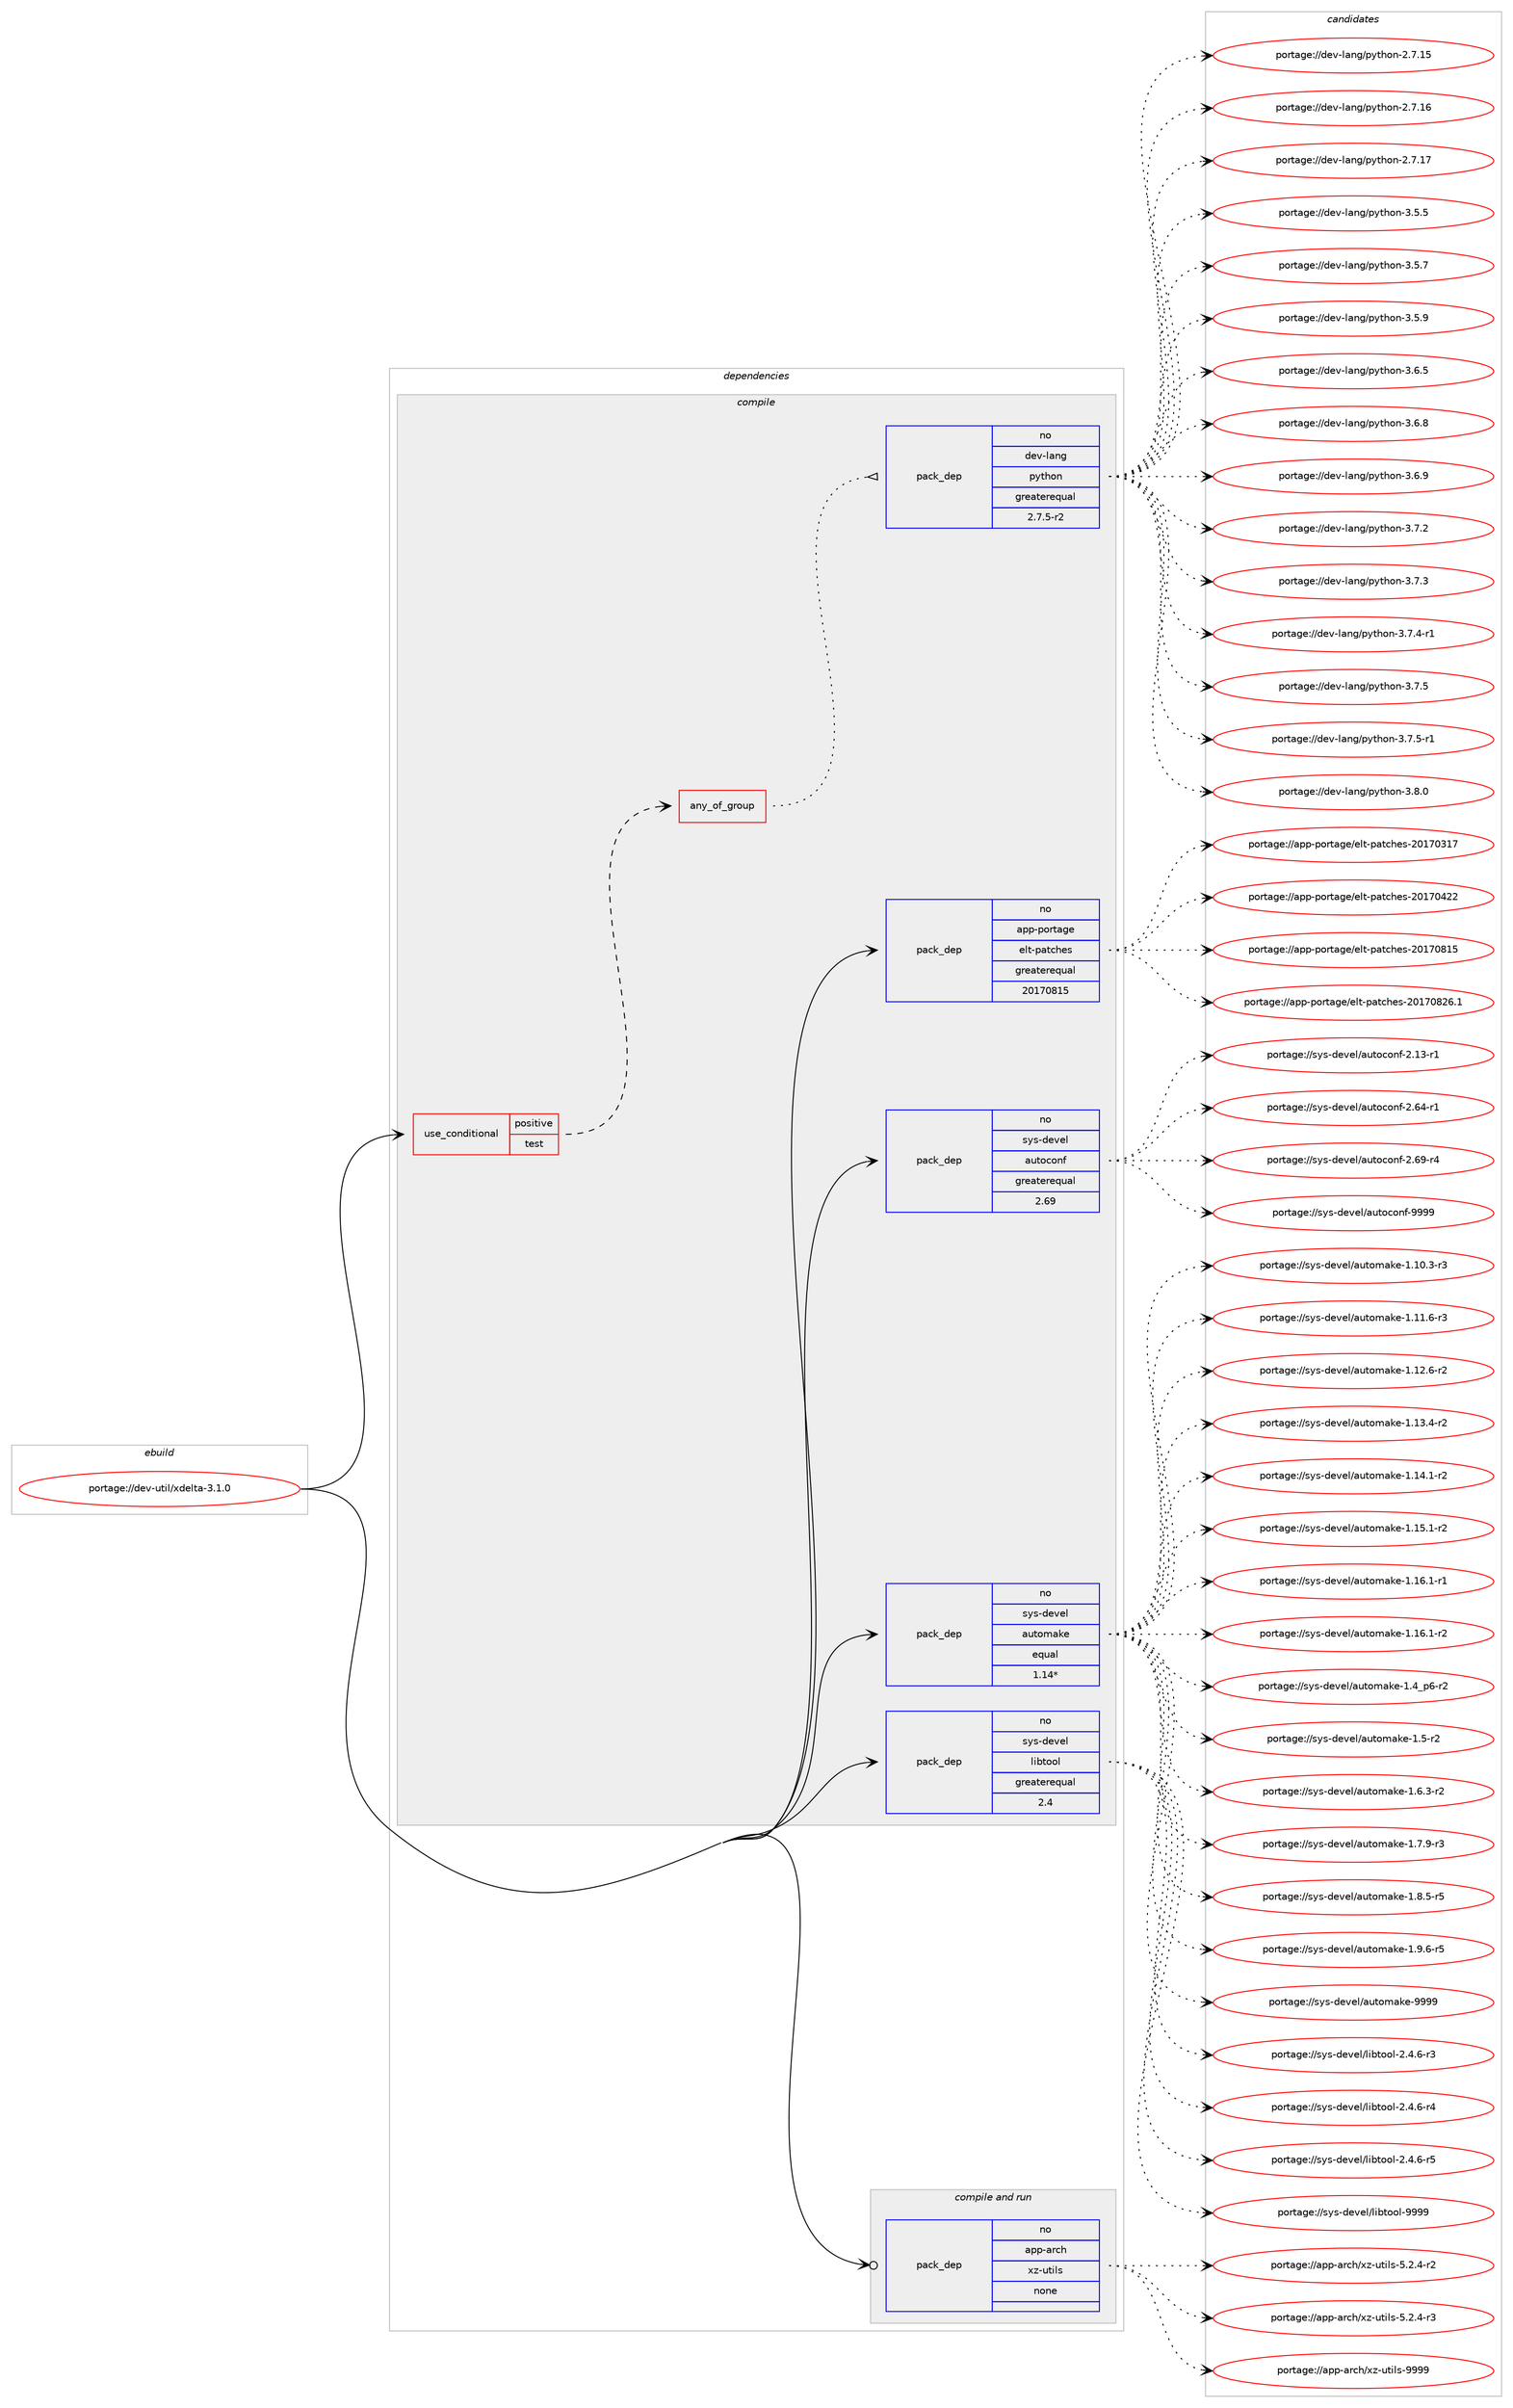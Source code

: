 digraph prolog {

# *************
# Graph options
# *************

newrank=true;
concentrate=true;
compound=true;
graph [rankdir=LR,fontname=Helvetica,fontsize=10,ranksep=1.5];#, ranksep=2.5, nodesep=0.2];
edge  [arrowhead=vee];
node  [fontname=Helvetica,fontsize=10];

# **********
# The ebuild
# **********

subgraph cluster_leftcol {
color=gray;
rank=same;
label=<<i>ebuild</i>>;
id [label="portage://dev-util/xdelta-3.1.0", color=red, width=4, href="../dev-util/xdelta-3.1.0.svg"];
}

# ****************
# The dependencies
# ****************

subgraph cluster_midcol {
color=gray;
label=<<i>dependencies</i>>;
subgraph cluster_compile {
fillcolor="#eeeeee";
style=filled;
label=<<i>compile</i>>;
subgraph cond71976 {
dependency266073 [label=<<TABLE BORDER="0" CELLBORDER="1" CELLSPACING="0" CELLPADDING="4"><TR><TD ROWSPAN="3" CELLPADDING="10">use_conditional</TD></TR><TR><TD>positive</TD></TR><TR><TD>test</TD></TR></TABLE>>, shape=none, color=red];
subgraph any3654 {
dependency266074 [label=<<TABLE BORDER="0" CELLBORDER="1" CELLSPACING="0" CELLPADDING="4"><TR><TD CELLPADDING="10">any_of_group</TD></TR></TABLE>>, shape=none, color=red];subgraph pack190369 {
dependency266075 [label=<<TABLE BORDER="0" CELLBORDER="1" CELLSPACING="0" CELLPADDING="4" WIDTH="220"><TR><TD ROWSPAN="6" CELLPADDING="30">pack_dep</TD></TR><TR><TD WIDTH="110">no</TD></TR><TR><TD>dev-lang</TD></TR><TR><TD>python</TD></TR><TR><TD>greaterequal</TD></TR><TR><TD>2.7.5-r2</TD></TR></TABLE>>, shape=none, color=blue];
}
dependency266074:e -> dependency266075:w [weight=20,style="dotted",arrowhead="oinv"];
}
dependency266073:e -> dependency266074:w [weight=20,style="dashed",arrowhead="vee"];
}
id:e -> dependency266073:w [weight=20,style="solid",arrowhead="vee"];
subgraph pack190370 {
dependency266076 [label=<<TABLE BORDER="0" CELLBORDER="1" CELLSPACING="0" CELLPADDING="4" WIDTH="220"><TR><TD ROWSPAN="6" CELLPADDING="30">pack_dep</TD></TR><TR><TD WIDTH="110">no</TD></TR><TR><TD>app-portage</TD></TR><TR><TD>elt-patches</TD></TR><TR><TD>greaterequal</TD></TR><TR><TD>20170815</TD></TR></TABLE>>, shape=none, color=blue];
}
id:e -> dependency266076:w [weight=20,style="solid",arrowhead="vee"];
subgraph pack190371 {
dependency266077 [label=<<TABLE BORDER="0" CELLBORDER="1" CELLSPACING="0" CELLPADDING="4" WIDTH="220"><TR><TD ROWSPAN="6" CELLPADDING="30">pack_dep</TD></TR><TR><TD WIDTH="110">no</TD></TR><TR><TD>sys-devel</TD></TR><TR><TD>autoconf</TD></TR><TR><TD>greaterequal</TD></TR><TR><TD>2.69</TD></TR></TABLE>>, shape=none, color=blue];
}
id:e -> dependency266077:w [weight=20,style="solid",arrowhead="vee"];
subgraph pack190372 {
dependency266078 [label=<<TABLE BORDER="0" CELLBORDER="1" CELLSPACING="0" CELLPADDING="4" WIDTH="220"><TR><TD ROWSPAN="6" CELLPADDING="30">pack_dep</TD></TR><TR><TD WIDTH="110">no</TD></TR><TR><TD>sys-devel</TD></TR><TR><TD>automake</TD></TR><TR><TD>equal</TD></TR><TR><TD>1.14*</TD></TR></TABLE>>, shape=none, color=blue];
}
id:e -> dependency266078:w [weight=20,style="solid",arrowhead="vee"];
subgraph pack190373 {
dependency266079 [label=<<TABLE BORDER="0" CELLBORDER="1" CELLSPACING="0" CELLPADDING="4" WIDTH="220"><TR><TD ROWSPAN="6" CELLPADDING="30">pack_dep</TD></TR><TR><TD WIDTH="110">no</TD></TR><TR><TD>sys-devel</TD></TR><TR><TD>libtool</TD></TR><TR><TD>greaterequal</TD></TR><TR><TD>2.4</TD></TR></TABLE>>, shape=none, color=blue];
}
id:e -> dependency266079:w [weight=20,style="solid",arrowhead="vee"];
}
subgraph cluster_compileandrun {
fillcolor="#eeeeee";
style=filled;
label=<<i>compile and run</i>>;
subgraph pack190374 {
dependency266080 [label=<<TABLE BORDER="0" CELLBORDER="1" CELLSPACING="0" CELLPADDING="4" WIDTH="220"><TR><TD ROWSPAN="6" CELLPADDING="30">pack_dep</TD></TR><TR><TD WIDTH="110">no</TD></TR><TR><TD>app-arch</TD></TR><TR><TD>xz-utils</TD></TR><TR><TD>none</TD></TR><TR><TD></TD></TR></TABLE>>, shape=none, color=blue];
}
id:e -> dependency266080:w [weight=20,style="solid",arrowhead="odotvee"];
}
subgraph cluster_run {
fillcolor="#eeeeee";
style=filled;
label=<<i>run</i>>;
}
}

# **************
# The candidates
# **************

subgraph cluster_choices {
rank=same;
color=gray;
label=<<i>candidates</i>>;

subgraph choice190369 {
color=black;
nodesep=1;
choiceportage10010111845108971101034711212111610411111045504655464953 [label="portage://dev-lang/python-2.7.15", color=red, width=4,href="../dev-lang/python-2.7.15.svg"];
choiceportage10010111845108971101034711212111610411111045504655464954 [label="portage://dev-lang/python-2.7.16", color=red, width=4,href="../dev-lang/python-2.7.16.svg"];
choiceportage10010111845108971101034711212111610411111045504655464955 [label="portage://dev-lang/python-2.7.17", color=red, width=4,href="../dev-lang/python-2.7.17.svg"];
choiceportage100101118451089711010347112121116104111110455146534653 [label="portage://dev-lang/python-3.5.5", color=red, width=4,href="../dev-lang/python-3.5.5.svg"];
choiceportage100101118451089711010347112121116104111110455146534655 [label="portage://dev-lang/python-3.5.7", color=red, width=4,href="../dev-lang/python-3.5.7.svg"];
choiceportage100101118451089711010347112121116104111110455146534657 [label="portage://dev-lang/python-3.5.9", color=red, width=4,href="../dev-lang/python-3.5.9.svg"];
choiceportage100101118451089711010347112121116104111110455146544653 [label="portage://dev-lang/python-3.6.5", color=red, width=4,href="../dev-lang/python-3.6.5.svg"];
choiceportage100101118451089711010347112121116104111110455146544656 [label="portage://dev-lang/python-3.6.8", color=red, width=4,href="../dev-lang/python-3.6.8.svg"];
choiceportage100101118451089711010347112121116104111110455146544657 [label="portage://dev-lang/python-3.6.9", color=red, width=4,href="../dev-lang/python-3.6.9.svg"];
choiceportage100101118451089711010347112121116104111110455146554650 [label="portage://dev-lang/python-3.7.2", color=red, width=4,href="../dev-lang/python-3.7.2.svg"];
choiceportage100101118451089711010347112121116104111110455146554651 [label="portage://dev-lang/python-3.7.3", color=red, width=4,href="../dev-lang/python-3.7.3.svg"];
choiceportage1001011184510897110103471121211161041111104551465546524511449 [label="portage://dev-lang/python-3.7.4-r1", color=red, width=4,href="../dev-lang/python-3.7.4-r1.svg"];
choiceportage100101118451089711010347112121116104111110455146554653 [label="portage://dev-lang/python-3.7.5", color=red, width=4,href="../dev-lang/python-3.7.5.svg"];
choiceportage1001011184510897110103471121211161041111104551465546534511449 [label="portage://dev-lang/python-3.7.5-r1", color=red, width=4,href="../dev-lang/python-3.7.5-r1.svg"];
choiceportage100101118451089711010347112121116104111110455146564648 [label="portage://dev-lang/python-3.8.0", color=red, width=4,href="../dev-lang/python-3.8.0.svg"];
dependency266075:e -> choiceportage10010111845108971101034711212111610411111045504655464953:w [style=dotted,weight="100"];
dependency266075:e -> choiceportage10010111845108971101034711212111610411111045504655464954:w [style=dotted,weight="100"];
dependency266075:e -> choiceportage10010111845108971101034711212111610411111045504655464955:w [style=dotted,weight="100"];
dependency266075:e -> choiceportage100101118451089711010347112121116104111110455146534653:w [style=dotted,weight="100"];
dependency266075:e -> choiceportage100101118451089711010347112121116104111110455146534655:w [style=dotted,weight="100"];
dependency266075:e -> choiceportage100101118451089711010347112121116104111110455146534657:w [style=dotted,weight="100"];
dependency266075:e -> choiceportage100101118451089711010347112121116104111110455146544653:w [style=dotted,weight="100"];
dependency266075:e -> choiceportage100101118451089711010347112121116104111110455146544656:w [style=dotted,weight="100"];
dependency266075:e -> choiceportage100101118451089711010347112121116104111110455146544657:w [style=dotted,weight="100"];
dependency266075:e -> choiceportage100101118451089711010347112121116104111110455146554650:w [style=dotted,weight="100"];
dependency266075:e -> choiceportage100101118451089711010347112121116104111110455146554651:w [style=dotted,weight="100"];
dependency266075:e -> choiceportage1001011184510897110103471121211161041111104551465546524511449:w [style=dotted,weight="100"];
dependency266075:e -> choiceportage100101118451089711010347112121116104111110455146554653:w [style=dotted,weight="100"];
dependency266075:e -> choiceportage1001011184510897110103471121211161041111104551465546534511449:w [style=dotted,weight="100"];
dependency266075:e -> choiceportage100101118451089711010347112121116104111110455146564648:w [style=dotted,weight="100"];
}
subgraph choice190370 {
color=black;
nodesep=1;
choiceportage97112112451121111141169710310147101108116451129711699104101115455048495548514955 [label="portage://app-portage/elt-patches-20170317", color=red, width=4,href="../app-portage/elt-patches-20170317.svg"];
choiceportage97112112451121111141169710310147101108116451129711699104101115455048495548525050 [label="portage://app-portage/elt-patches-20170422", color=red, width=4,href="../app-portage/elt-patches-20170422.svg"];
choiceportage97112112451121111141169710310147101108116451129711699104101115455048495548564953 [label="portage://app-portage/elt-patches-20170815", color=red, width=4,href="../app-portage/elt-patches-20170815.svg"];
choiceportage971121124511211111411697103101471011081164511297116991041011154550484955485650544649 [label="portage://app-portage/elt-patches-20170826.1", color=red, width=4,href="../app-portage/elt-patches-20170826.1.svg"];
dependency266076:e -> choiceportage97112112451121111141169710310147101108116451129711699104101115455048495548514955:w [style=dotted,weight="100"];
dependency266076:e -> choiceportage97112112451121111141169710310147101108116451129711699104101115455048495548525050:w [style=dotted,weight="100"];
dependency266076:e -> choiceportage97112112451121111141169710310147101108116451129711699104101115455048495548564953:w [style=dotted,weight="100"];
dependency266076:e -> choiceportage971121124511211111411697103101471011081164511297116991041011154550484955485650544649:w [style=dotted,weight="100"];
}
subgraph choice190371 {
color=black;
nodesep=1;
choiceportage1151211154510010111810110847971171161119911111010245504649514511449 [label="portage://sys-devel/autoconf-2.13-r1", color=red, width=4,href="../sys-devel/autoconf-2.13-r1.svg"];
choiceportage1151211154510010111810110847971171161119911111010245504654524511449 [label="portage://sys-devel/autoconf-2.64-r1", color=red, width=4,href="../sys-devel/autoconf-2.64-r1.svg"];
choiceportage1151211154510010111810110847971171161119911111010245504654574511452 [label="portage://sys-devel/autoconf-2.69-r4", color=red, width=4,href="../sys-devel/autoconf-2.69-r4.svg"];
choiceportage115121115451001011181011084797117116111991111101024557575757 [label="portage://sys-devel/autoconf-9999", color=red, width=4,href="../sys-devel/autoconf-9999.svg"];
dependency266077:e -> choiceportage1151211154510010111810110847971171161119911111010245504649514511449:w [style=dotted,weight="100"];
dependency266077:e -> choiceportage1151211154510010111810110847971171161119911111010245504654524511449:w [style=dotted,weight="100"];
dependency266077:e -> choiceportage1151211154510010111810110847971171161119911111010245504654574511452:w [style=dotted,weight="100"];
dependency266077:e -> choiceportage115121115451001011181011084797117116111991111101024557575757:w [style=dotted,weight="100"];
}
subgraph choice190372 {
color=black;
nodesep=1;
choiceportage11512111545100101118101108479711711611110997107101454946494846514511451 [label="portage://sys-devel/automake-1.10.3-r3", color=red, width=4,href="../sys-devel/automake-1.10.3-r3.svg"];
choiceportage11512111545100101118101108479711711611110997107101454946494946544511451 [label="portage://sys-devel/automake-1.11.6-r3", color=red, width=4,href="../sys-devel/automake-1.11.6-r3.svg"];
choiceportage11512111545100101118101108479711711611110997107101454946495046544511450 [label="portage://sys-devel/automake-1.12.6-r2", color=red, width=4,href="../sys-devel/automake-1.12.6-r2.svg"];
choiceportage11512111545100101118101108479711711611110997107101454946495146524511450 [label="portage://sys-devel/automake-1.13.4-r2", color=red, width=4,href="../sys-devel/automake-1.13.4-r2.svg"];
choiceportage11512111545100101118101108479711711611110997107101454946495246494511450 [label="portage://sys-devel/automake-1.14.1-r2", color=red, width=4,href="../sys-devel/automake-1.14.1-r2.svg"];
choiceportage11512111545100101118101108479711711611110997107101454946495346494511450 [label="portage://sys-devel/automake-1.15.1-r2", color=red, width=4,href="../sys-devel/automake-1.15.1-r2.svg"];
choiceportage11512111545100101118101108479711711611110997107101454946495446494511449 [label="portage://sys-devel/automake-1.16.1-r1", color=red, width=4,href="../sys-devel/automake-1.16.1-r1.svg"];
choiceportage11512111545100101118101108479711711611110997107101454946495446494511450 [label="portage://sys-devel/automake-1.16.1-r2", color=red, width=4,href="../sys-devel/automake-1.16.1-r2.svg"];
choiceportage115121115451001011181011084797117116111109971071014549465295112544511450 [label="portage://sys-devel/automake-1.4_p6-r2", color=red, width=4,href="../sys-devel/automake-1.4_p6-r2.svg"];
choiceportage11512111545100101118101108479711711611110997107101454946534511450 [label="portage://sys-devel/automake-1.5-r2", color=red, width=4,href="../sys-devel/automake-1.5-r2.svg"];
choiceportage115121115451001011181011084797117116111109971071014549465446514511450 [label="portage://sys-devel/automake-1.6.3-r2", color=red, width=4,href="../sys-devel/automake-1.6.3-r2.svg"];
choiceportage115121115451001011181011084797117116111109971071014549465546574511451 [label="portage://sys-devel/automake-1.7.9-r3", color=red, width=4,href="../sys-devel/automake-1.7.9-r3.svg"];
choiceportage115121115451001011181011084797117116111109971071014549465646534511453 [label="portage://sys-devel/automake-1.8.5-r5", color=red, width=4,href="../sys-devel/automake-1.8.5-r5.svg"];
choiceportage115121115451001011181011084797117116111109971071014549465746544511453 [label="portage://sys-devel/automake-1.9.6-r5", color=red, width=4,href="../sys-devel/automake-1.9.6-r5.svg"];
choiceportage115121115451001011181011084797117116111109971071014557575757 [label="portage://sys-devel/automake-9999", color=red, width=4,href="../sys-devel/automake-9999.svg"];
dependency266078:e -> choiceportage11512111545100101118101108479711711611110997107101454946494846514511451:w [style=dotted,weight="100"];
dependency266078:e -> choiceportage11512111545100101118101108479711711611110997107101454946494946544511451:w [style=dotted,weight="100"];
dependency266078:e -> choiceportage11512111545100101118101108479711711611110997107101454946495046544511450:w [style=dotted,weight="100"];
dependency266078:e -> choiceportage11512111545100101118101108479711711611110997107101454946495146524511450:w [style=dotted,weight="100"];
dependency266078:e -> choiceportage11512111545100101118101108479711711611110997107101454946495246494511450:w [style=dotted,weight="100"];
dependency266078:e -> choiceportage11512111545100101118101108479711711611110997107101454946495346494511450:w [style=dotted,weight="100"];
dependency266078:e -> choiceportage11512111545100101118101108479711711611110997107101454946495446494511449:w [style=dotted,weight="100"];
dependency266078:e -> choiceportage11512111545100101118101108479711711611110997107101454946495446494511450:w [style=dotted,weight="100"];
dependency266078:e -> choiceportage115121115451001011181011084797117116111109971071014549465295112544511450:w [style=dotted,weight="100"];
dependency266078:e -> choiceportage11512111545100101118101108479711711611110997107101454946534511450:w [style=dotted,weight="100"];
dependency266078:e -> choiceportage115121115451001011181011084797117116111109971071014549465446514511450:w [style=dotted,weight="100"];
dependency266078:e -> choiceportage115121115451001011181011084797117116111109971071014549465546574511451:w [style=dotted,weight="100"];
dependency266078:e -> choiceportage115121115451001011181011084797117116111109971071014549465646534511453:w [style=dotted,weight="100"];
dependency266078:e -> choiceportage115121115451001011181011084797117116111109971071014549465746544511453:w [style=dotted,weight="100"];
dependency266078:e -> choiceportage115121115451001011181011084797117116111109971071014557575757:w [style=dotted,weight="100"];
}
subgraph choice190373 {
color=black;
nodesep=1;
choiceportage1151211154510010111810110847108105981161111111084550465246544511451 [label="portage://sys-devel/libtool-2.4.6-r3", color=red, width=4,href="../sys-devel/libtool-2.4.6-r3.svg"];
choiceportage1151211154510010111810110847108105981161111111084550465246544511452 [label="portage://sys-devel/libtool-2.4.6-r4", color=red, width=4,href="../sys-devel/libtool-2.4.6-r4.svg"];
choiceportage1151211154510010111810110847108105981161111111084550465246544511453 [label="portage://sys-devel/libtool-2.4.6-r5", color=red, width=4,href="../sys-devel/libtool-2.4.6-r5.svg"];
choiceportage1151211154510010111810110847108105981161111111084557575757 [label="portage://sys-devel/libtool-9999", color=red, width=4,href="../sys-devel/libtool-9999.svg"];
dependency266079:e -> choiceportage1151211154510010111810110847108105981161111111084550465246544511451:w [style=dotted,weight="100"];
dependency266079:e -> choiceportage1151211154510010111810110847108105981161111111084550465246544511452:w [style=dotted,weight="100"];
dependency266079:e -> choiceportage1151211154510010111810110847108105981161111111084550465246544511453:w [style=dotted,weight="100"];
dependency266079:e -> choiceportage1151211154510010111810110847108105981161111111084557575757:w [style=dotted,weight="100"];
}
subgraph choice190374 {
color=black;
nodesep=1;
choiceportage9711211245971149910447120122451171161051081154553465046524511450 [label="portage://app-arch/xz-utils-5.2.4-r2", color=red, width=4,href="../app-arch/xz-utils-5.2.4-r2.svg"];
choiceportage9711211245971149910447120122451171161051081154553465046524511451 [label="portage://app-arch/xz-utils-5.2.4-r3", color=red, width=4,href="../app-arch/xz-utils-5.2.4-r3.svg"];
choiceportage9711211245971149910447120122451171161051081154557575757 [label="portage://app-arch/xz-utils-9999", color=red, width=4,href="../app-arch/xz-utils-9999.svg"];
dependency266080:e -> choiceportage9711211245971149910447120122451171161051081154553465046524511450:w [style=dotted,weight="100"];
dependency266080:e -> choiceportage9711211245971149910447120122451171161051081154553465046524511451:w [style=dotted,weight="100"];
dependency266080:e -> choiceportage9711211245971149910447120122451171161051081154557575757:w [style=dotted,weight="100"];
}
}

}

